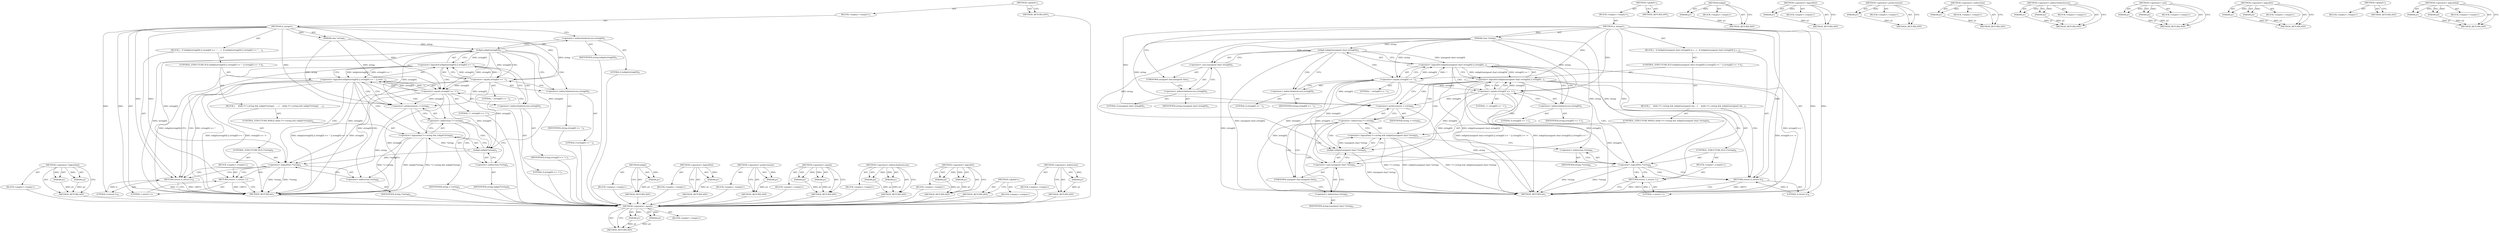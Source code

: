 digraph "&lt;operator&gt;.logicalAnd" {
vulnerable_86 [label=<(METHOD,&lt;operator&gt;.logicalAnd)>];
vulnerable_87 [label=<(PARAM,p1)>];
vulnerable_88 [label=<(PARAM,p2)>];
vulnerable_89 [label=<(BLOCK,&lt;empty&gt;,&lt;empty&gt;)>];
vulnerable_90 [label=<(METHOD_RETURN,ANY)>];
vulnerable_6 [label=<(METHOD,&lt;global&gt;)<SUB>1</SUB>>];
vulnerable_7 [label=<(BLOCK,&lt;empty&gt;,&lt;empty&gt;)<SUB>1</SUB>>];
vulnerable_8 [label=<(METHOD,is_integer)<SUB>1</SUB>>];
vulnerable_9 [label=<(PARAM,char *string)<SUB>1</SUB>>];
vulnerable_10 [label=<(BLOCK,{
  if (isdigit(string[0]) || string[0] == '-' ...,{
  if (isdigit(string[0]) || string[0] == '-' ...)<SUB>2</SUB>>];
vulnerable_11 [label=<(CONTROL_STRUCTURE,IF,if (isdigit(string[0]) || string[0] == '-' || string[0] == '+'))<SUB>3</SUB>>];
vulnerable_12 [label=<(&lt;operator&gt;.logicalOr,isdigit(string[0]) || string[0] == '-' || strin...)<SUB>3</SUB>>];
vulnerable_13 [label=<(&lt;operator&gt;.logicalOr,isdigit(string[0]) || string[0] == '-')<SUB>3</SUB>>];
vulnerable_14 [label=<(isdigit,isdigit(string[0]))<SUB>3</SUB>>];
vulnerable_15 [label=<(&lt;operator&gt;.indirectIndexAccess,string[0])<SUB>3</SUB>>];
vulnerable_16 [label=<(IDENTIFIER,string,isdigit(string[0]))<SUB>3</SUB>>];
vulnerable_17 [label=<(LITERAL,0,isdigit(string[0]))<SUB>3</SUB>>];
vulnerable_18 [label=<(&lt;operator&gt;.equals,string[0] == '-')<SUB>3</SUB>>];
vulnerable_19 [label=<(&lt;operator&gt;.indirectIndexAccess,string[0])<SUB>3</SUB>>];
vulnerable_20 [label=<(IDENTIFIER,string,string[0] == '-')<SUB>3</SUB>>];
vulnerable_21 [label=<(LITERAL,0,string[0] == '-')<SUB>3</SUB>>];
vulnerable_22 [label=<(LITERAL,'-',string[0] == '-')<SUB>3</SUB>>];
vulnerable_23 [label=<(&lt;operator&gt;.equals,string[0] == '+')<SUB>3</SUB>>];
vulnerable_24 [label=<(&lt;operator&gt;.indirectIndexAccess,string[0])<SUB>3</SUB>>];
vulnerable_25 [label=<(IDENTIFIER,string,string[0] == '+')<SUB>3</SUB>>];
vulnerable_26 [label=<(LITERAL,0,string[0] == '+')<SUB>3</SUB>>];
vulnerable_27 [label=<(LITERAL,'+',string[0] == '+')<SUB>3</SUB>>];
vulnerable_28 [label=<(BLOCK,{
    while (*++string &amp;&amp; isdigit(*string))
   ...,{
    while (*++string &amp;&amp; isdigit(*string))
   ...)<SUB>3</SUB>>];
vulnerable_29 [label=<(CONTROL_STRUCTURE,WHILE,while (*++string &amp;&amp; isdigit(*string)))<SUB>4</SUB>>];
vulnerable_30 [label=<(&lt;operator&gt;.logicalAnd,*++string &amp;&amp; isdigit(*string))<SUB>4</SUB>>];
vulnerable_31 [label=<(&lt;operator&gt;.indirection,*++string)<SUB>4</SUB>>];
vulnerable_32 [label=<(&lt;operator&gt;.preIncrement,++string)<SUB>4</SUB>>];
vulnerable_33 [label=<(IDENTIFIER,string,++string)<SUB>4</SUB>>];
vulnerable_34 [label=<(isdigit,isdigit(*string))<SUB>4</SUB>>];
vulnerable_35 [label=<(&lt;operator&gt;.indirection,*string)<SUB>4</SUB>>];
vulnerable_36 [label=<(IDENTIFIER,string,isdigit(*string))<SUB>4</SUB>>];
vulnerable_37 [label=<(CONTROL_STRUCTURE,IF,if (!*string))<SUB>6</SUB>>];
vulnerable_38 [label=<(&lt;operator&gt;.logicalNot,!*string)<SUB>6</SUB>>];
vulnerable_39 [label=<(&lt;operator&gt;.indirection,*string)<SUB>6</SUB>>];
vulnerable_40 [label=<(IDENTIFIER,string,!*string)<SUB>6</SUB>>];
vulnerable_41 [label=<(BLOCK,&lt;empty&gt;,&lt;empty&gt;)<SUB>7</SUB>>];
vulnerable_42 [label=<(RETURN,return 1;,return 1;)<SUB>7</SUB>>];
vulnerable_43 [label=<(LITERAL,1,return 1;)<SUB>7</SUB>>];
vulnerable_44 [label=<(RETURN,return 0;,return 0;)<SUB>9</SUB>>];
vulnerable_45 [label=<(LITERAL,0,return 0;)<SUB>9</SUB>>];
vulnerable_46 [label=<(METHOD_RETURN,int)<SUB>1</SUB>>];
vulnerable_48 [label=<(METHOD_RETURN,ANY)<SUB>1</SUB>>];
vulnerable_72 [label=<(METHOD,isdigit)>];
vulnerable_73 [label=<(PARAM,p1)>];
vulnerable_74 [label=<(BLOCK,&lt;empty&gt;,&lt;empty&gt;)>];
vulnerable_75 [label=<(METHOD_RETURN,ANY)>];
vulnerable_99 [label=<(METHOD,&lt;operator&gt;.logicalNot)>];
vulnerable_100 [label=<(PARAM,p1)>];
vulnerable_101 [label=<(BLOCK,&lt;empty&gt;,&lt;empty&gt;)>];
vulnerable_102 [label=<(METHOD_RETURN,ANY)>];
vulnerable_95 [label=<(METHOD,&lt;operator&gt;.preIncrement)>];
vulnerable_96 [label=<(PARAM,p1)>];
vulnerable_97 [label=<(BLOCK,&lt;empty&gt;,&lt;empty&gt;)>];
vulnerable_98 [label=<(METHOD_RETURN,ANY)>];
vulnerable_81 [label=<(METHOD,&lt;operator&gt;.equals)>];
vulnerable_82 [label=<(PARAM,p1)>];
vulnerable_83 [label=<(PARAM,p2)>];
vulnerable_84 [label=<(BLOCK,&lt;empty&gt;,&lt;empty&gt;)>];
vulnerable_85 [label=<(METHOD_RETURN,ANY)>];
vulnerable_76 [label=<(METHOD,&lt;operator&gt;.indirectIndexAccess)>];
vulnerable_77 [label=<(PARAM,p1)>];
vulnerable_78 [label=<(PARAM,p2)>];
vulnerable_79 [label=<(BLOCK,&lt;empty&gt;,&lt;empty&gt;)>];
vulnerable_80 [label=<(METHOD_RETURN,ANY)>];
vulnerable_67 [label=<(METHOD,&lt;operator&gt;.logicalOr)>];
vulnerable_68 [label=<(PARAM,p1)>];
vulnerable_69 [label=<(PARAM,p2)>];
vulnerable_70 [label=<(BLOCK,&lt;empty&gt;,&lt;empty&gt;)>];
vulnerable_71 [label=<(METHOD_RETURN,ANY)>];
vulnerable_61 [label=<(METHOD,&lt;global&gt;)<SUB>1</SUB>>];
vulnerable_62 [label=<(BLOCK,&lt;empty&gt;,&lt;empty&gt;)>];
vulnerable_63 [label=<(METHOD_RETURN,ANY)>];
vulnerable_91 [label=<(METHOD,&lt;operator&gt;.indirection)>];
vulnerable_92 [label=<(PARAM,p1)>];
vulnerable_93 [label=<(BLOCK,&lt;empty&gt;,&lt;empty&gt;)>];
vulnerable_94 [label=<(METHOD_RETURN,ANY)>];
fixed_90 [label=<(METHOD,&lt;operator&gt;.equals)>];
fixed_91 [label=<(PARAM,p1)>];
fixed_92 [label=<(PARAM,p2)>];
fixed_93 [label=<(BLOCK,&lt;empty&gt;,&lt;empty&gt;)>];
fixed_94 [label=<(METHOD_RETURN,ANY)>];
fixed_6 [label=<(METHOD,&lt;global&gt;)<SUB>1</SUB>>];
fixed_7 [label=<(BLOCK,&lt;empty&gt;,&lt;empty&gt;)<SUB>1</SUB>>];
fixed_8 [label=<(METHOD,is_integer)<SUB>1</SUB>>];
fixed_9 [label=<(PARAM,char *string)<SUB>1</SUB>>];
fixed_10 [label=<(BLOCK,{
  if (isdigit((unsigned char) string[0]) || s...,{
  if (isdigit((unsigned char) string[0]) || s...)<SUB>2</SUB>>];
fixed_11 [label=<(CONTROL_STRUCTURE,IF,if (isdigit((unsigned char) string[0]) || string[0] == '-' || string[0] == '+'))<SUB>3</SUB>>];
fixed_12 [label=<(&lt;operator&gt;.logicalOr,isdigit((unsigned char) string[0]) || string[0]...)<SUB>3</SUB>>];
fixed_13 [label=<(&lt;operator&gt;.logicalOr,isdigit((unsigned char) string[0]) || string[0]...)<SUB>3</SUB>>];
fixed_14 [label=<(isdigit,isdigit((unsigned char) string[0]))<SUB>3</SUB>>];
fixed_15 [label=<(&lt;operator&gt;.cast,(unsigned char) string[0])<SUB>3</SUB>>];
fixed_16 [label=<(UNKNOWN,unsigned char,unsigned char)<SUB>3</SUB>>];
fixed_17 [label=<(&lt;operator&gt;.indirectIndexAccess,string[0])<SUB>3</SUB>>];
fixed_18 [label=<(IDENTIFIER,string,(unsigned char) string[0])<SUB>3</SUB>>];
fixed_19 [label=<(LITERAL,0,(unsigned char) string[0])<SUB>3</SUB>>];
fixed_20 [label=<(&lt;operator&gt;.equals,string[0] == '-')<SUB>3</SUB>>];
fixed_21 [label=<(&lt;operator&gt;.indirectIndexAccess,string[0])<SUB>3</SUB>>];
fixed_22 [label=<(IDENTIFIER,string,string[0] == '-')<SUB>3</SUB>>];
fixed_23 [label=<(LITERAL,0,string[0] == '-')<SUB>3</SUB>>];
fixed_24 [label=<(LITERAL,'-',string[0] == '-')<SUB>3</SUB>>];
fixed_25 [label=<(&lt;operator&gt;.equals,string[0] == '+')<SUB>3</SUB>>];
fixed_26 [label=<(&lt;operator&gt;.indirectIndexAccess,string[0])<SUB>3</SUB>>];
fixed_27 [label=<(IDENTIFIER,string,string[0] == '+')<SUB>3</SUB>>];
fixed_28 [label=<(LITERAL,0,string[0] == '+')<SUB>3</SUB>>];
fixed_29 [label=<(LITERAL,'+',string[0] == '+')<SUB>3</SUB>>];
fixed_30 [label=<(BLOCK,{
    while (*++string &amp;&amp; isdigit((unsigned cha...,{
    while (*++string &amp;&amp; isdigit((unsigned cha...)<SUB>3</SUB>>];
fixed_31 [label=<(CONTROL_STRUCTURE,WHILE,while (*++string &amp;&amp; isdigit((unsigned char) *string)))<SUB>4</SUB>>];
fixed_32 [label=<(&lt;operator&gt;.logicalAnd,*++string &amp;&amp; isdigit((unsigned char) *string))<SUB>4</SUB>>];
fixed_33 [label=<(&lt;operator&gt;.indirection,*++string)<SUB>4</SUB>>];
fixed_34 [label=<(&lt;operator&gt;.preIncrement,++string)<SUB>4</SUB>>];
fixed_35 [label=<(IDENTIFIER,string,++string)<SUB>4</SUB>>];
fixed_36 [label=<(isdigit,isdigit((unsigned char) *string))<SUB>4</SUB>>];
fixed_37 [label=<(&lt;operator&gt;.cast,(unsigned char) *string)<SUB>4</SUB>>];
fixed_38 [label=<(UNKNOWN,unsigned char,unsigned char)<SUB>4</SUB>>];
fixed_39 [label=<(&lt;operator&gt;.indirection,*string)<SUB>4</SUB>>];
fixed_40 [label=<(IDENTIFIER,string,(unsigned char) *string)<SUB>4</SUB>>];
fixed_41 [label=<(CONTROL_STRUCTURE,IF,if (!*string))<SUB>6</SUB>>];
fixed_42 [label=<(&lt;operator&gt;.logicalNot,!*string)<SUB>6</SUB>>];
fixed_43 [label=<(&lt;operator&gt;.indirection,*string)<SUB>6</SUB>>];
fixed_44 [label=<(IDENTIFIER,string,!*string)<SUB>6</SUB>>];
fixed_45 [label=<(BLOCK,&lt;empty&gt;,&lt;empty&gt;)<SUB>7</SUB>>];
fixed_46 [label=<(RETURN,return 1;,return 1;)<SUB>7</SUB>>];
fixed_47 [label=<(LITERAL,1,return 1;)<SUB>7</SUB>>];
fixed_48 [label=<(RETURN,return 0;,return 0;)<SUB>9</SUB>>];
fixed_49 [label=<(LITERAL,0,return 0;)<SUB>9</SUB>>];
fixed_50 [label=<(METHOD_RETURN,int)<SUB>1</SUB>>];
fixed_52 [label=<(METHOD_RETURN,ANY)<SUB>1</SUB>>];
fixed_76 [label=<(METHOD,isdigit)>];
fixed_77 [label=<(PARAM,p1)>];
fixed_78 [label=<(BLOCK,&lt;empty&gt;,&lt;empty&gt;)>];
fixed_79 [label=<(METHOD_RETURN,ANY)>];
fixed_108 [label=<(METHOD,&lt;operator&gt;.logicalNot)>];
fixed_109 [label=<(PARAM,p1)>];
fixed_110 [label=<(BLOCK,&lt;empty&gt;,&lt;empty&gt;)>];
fixed_111 [label=<(METHOD_RETURN,ANY)>];
fixed_104 [label=<(METHOD,&lt;operator&gt;.preIncrement)>];
fixed_105 [label=<(PARAM,p1)>];
fixed_106 [label=<(BLOCK,&lt;empty&gt;,&lt;empty&gt;)>];
fixed_107 [label=<(METHOD_RETURN,ANY)>];
fixed_100 [label=<(METHOD,&lt;operator&gt;.indirection)>];
fixed_101 [label=<(PARAM,p1)>];
fixed_102 [label=<(BLOCK,&lt;empty&gt;,&lt;empty&gt;)>];
fixed_103 [label=<(METHOD_RETURN,ANY)>];
fixed_85 [label=<(METHOD,&lt;operator&gt;.indirectIndexAccess)>];
fixed_86 [label=<(PARAM,p1)>];
fixed_87 [label=<(PARAM,p2)>];
fixed_88 [label=<(BLOCK,&lt;empty&gt;,&lt;empty&gt;)>];
fixed_89 [label=<(METHOD_RETURN,ANY)>];
fixed_80 [label=<(METHOD,&lt;operator&gt;.cast)>];
fixed_81 [label=<(PARAM,p1)>];
fixed_82 [label=<(PARAM,p2)>];
fixed_83 [label=<(BLOCK,&lt;empty&gt;,&lt;empty&gt;)>];
fixed_84 [label=<(METHOD_RETURN,ANY)>];
fixed_71 [label=<(METHOD,&lt;operator&gt;.logicalOr)>];
fixed_72 [label=<(PARAM,p1)>];
fixed_73 [label=<(PARAM,p2)>];
fixed_74 [label=<(BLOCK,&lt;empty&gt;,&lt;empty&gt;)>];
fixed_75 [label=<(METHOD_RETURN,ANY)>];
fixed_65 [label=<(METHOD,&lt;global&gt;)<SUB>1</SUB>>];
fixed_66 [label=<(BLOCK,&lt;empty&gt;,&lt;empty&gt;)>];
fixed_67 [label=<(METHOD_RETURN,ANY)>];
fixed_95 [label=<(METHOD,&lt;operator&gt;.logicalAnd)>];
fixed_96 [label=<(PARAM,p1)>];
fixed_97 [label=<(PARAM,p2)>];
fixed_98 [label=<(BLOCK,&lt;empty&gt;,&lt;empty&gt;)>];
fixed_99 [label=<(METHOD_RETURN,ANY)>];
vulnerable_86 -> vulnerable_87  [key=0, label="AST: "];
vulnerable_86 -> vulnerable_87  [key=1, label="DDG: "];
vulnerable_86 -> vulnerable_89  [key=0, label="AST: "];
vulnerable_86 -> vulnerable_88  [key=0, label="AST: "];
vulnerable_86 -> vulnerable_88  [key=1, label="DDG: "];
vulnerable_86 -> vulnerable_90  [key=0, label="AST: "];
vulnerable_86 -> vulnerable_90  [key=1, label="CFG: "];
vulnerable_87 -> vulnerable_90  [key=0, label="DDG: p1"];
vulnerable_88 -> vulnerable_90  [key=0, label="DDG: p2"];
vulnerable_89 -> fixed_90  [key=0];
vulnerable_90 -> fixed_90  [key=0];
vulnerable_6 -> vulnerable_7  [key=0, label="AST: "];
vulnerable_6 -> vulnerable_48  [key=0, label="AST: "];
vulnerable_6 -> vulnerable_48  [key=1, label="CFG: "];
vulnerable_7 -> vulnerable_8  [key=0, label="AST: "];
vulnerable_8 -> vulnerable_9  [key=0, label="AST: "];
vulnerable_8 -> vulnerable_9  [key=1, label="DDG: "];
vulnerable_8 -> vulnerable_10  [key=0, label="AST: "];
vulnerable_8 -> vulnerable_46  [key=0, label="AST: "];
vulnerable_8 -> vulnerable_15  [key=0, label="CFG: "];
vulnerable_8 -> vulnerable_44  [key=0, label="DDG: "];
vulnerable_8 -> vulnerable_45  [key=0, label="DDG: "];
vulnerable_8 -> vulnerable_23  [key=0, label="DDG: "];
vulnerable_8 -> vulnerable_18  [key=0, label="DDG: "];
vulnerable_8 -> vulnerable_42  [key=0, label="DDG: "];
vulnerable_8 -> vulnerable_43  [key=0, label="DDG: "];
vulnerable_8 -> vulnerable_32  [key=0, label="DDG: "];
vulnerable_9 -> vulnerable_23  [key=0, label="DDG: string"];
vulnerable_9 -> vulnerable_14  [key=0, label="DDG: string"];
vulnerable_9 -> vulnerable_18  [key=0, label="DDG: string"];
vulnerable_9 -> vulnerable_32  [key=0, label="DDG: string"];
vulnerable_10 -> vulnerable_11  [key=0, label="AST: "];
vulnerable_10 -> vulnerable_44  [key=0, label="AST: "];
vulnerable_11 -> vulnerable_12  [key=0, label="AST: "];
vulnerable_11 -> vulnerable_28  [key=0, label="AST: "];
vulnerable_12 -> vulnerable_13  [key=0, label="AST: "];
vulnerable_12 -> vulnerable_23  [key=0, label="AST: "];
vulnerable_12 -> vulnerable_32  [key=0, label="CFG: "];
vulnerable_12 -> vulnerable_32  [key=1, label="CDG: "];
vulnerable_12 -> vulnerable_44  [key=0, label="CFG: "];
vulnerable_12 -> vulnerable_44  [key=1, label="CDG: "];
vulnerable_12 -> vulnerable_46  [key=0, label="DDG: isdigit(string[0]) || string[0] == '-'"];
vulnerable_12 -> vulnerable_46  [key=1, label="DDG: string[0] == '+'"];
vulnerable_12 -> vulnerable_46  [key=2, label="DDG: isdigit(string[0]) || string[0] == '-' || string[0] == '+'"];
vulnerable_12 -> vulnerable_30  [key=0, label="CDG: "];
vulnerable_12 -> vulnerable_38  [key=0, label="CDG: "];
vulnerable_12 -> vulnerable_39  [key=0, label="CDG: "];
vulnerable_12 -> vulnerable_31  [key=0, label="CDG: "];
vulnerable_13 -> vulnerable_14  [key=0, label="AST: "];
vulnerable_13 -> vulnerable_18  [key=0, label="AST: "];
vulnerable_13 -> vulnerable_12  [key=0, label="CFG: "];
vulnerable_13 -> vulnerable_12  [key=1, label="DDG: isdigit(string[0])"];
vulnerable_13 -> vulnerable_12  [key=2, label="DDG: string[0] == '-'"];
vulnerable_13 -> vulnerable_24  [key=0, label="CFG: "];
vulnerable_13 -> vulnerable_24  [key=1, label="CDG: "];
vulnerable_13 -> vulnerable_46  [key=0, label="DDG: isdigit(string[0])"];
vulnerable_13 -> vulnerable_46  [key=1, label="DDG: string[0] == '-'"];
vulnerable_13 -> vulnerable_23  [key=0, label="CDG: "];
vulnerable_14 -> vulnerable_15  [key=0, label="AST: "];
vulnerable_14 -> vulnerable_13  [key=0, label="CFG: "];
vulnerable_14 -> vulnerable_13  [key=1, label="DDG: string[0]"];
vulnerable_14 -> vulnerable_19  [key=0, label="CFG: "];
vulnerable_14 -> vulnerable_19  [key=1, label="CDG: "];
vulnerable_14 -> vulnerable_46  [key=0, label="DDG: string[0]"];
vulnerable_14 -> vulnerable_23  [key=0, label="DDG: string[0]"];
vulnerable_14 -> vulnerable_18  [key=0, label="DDG: string[0]"];
vulnerable_14 -> vulnerable_18  [key=1, label="CDG: "];
vulnerable_14 -> vulnerable_38  [key=0, label="DDG: string[0]"];
vulnerable_14 -> vulnerable_34  [key=0, label="DDG: string[0]"];
vulnerable_14 -> vulnerable_32  [key=0, label="DDG: string[0]"];
vulnerable_15 -> vulnerable_16  [key=0, label="AST: "];
vulnerable_15 -> vulnerable_17  [key=0, label="AST: "];
vulnerable_15 -> vulnerable_14  [key=0, label="CFG: "];
vulnerable_16 -> fixed_90  [key=0];
vulnerable_17 -> fixed_90  [key=0];
vulnerable_18 -> vulnerable_19  [key=0, label="AST: "];
vulnerable_18 -> vulnerable_22  [key=0, label="AST: "];
vulnerable_18 -> vulnerable_13  [key=0, label="CFG: "];
vulnerable_18 -> vulnerable_13  [key=1, label="DDG: string[0]"];
vulnerable_18 -> vulnerable_13  [key=2, label="DDG: '-'"];
vulnerable_18 -> vulnerable_46  [key=0, label="DDG: string[0]"];
vulnerable_18 -> vulnerable_23  [key=0, label="DDG: string[0]"];
vulnerable_18 -> vulnerable_38  [key=0, label="DDG: string[0]"];
vulnerable_18 -> vulnerable_34  [key=0, label="DDG: string[0]"];
vulnerable_18 -> vulnerable_32  [key=0, label="DDG: string[0]"];
vulnerable_19 -> vulnerable_20  [key=0, label="AST: "];
vulnerable_19 -> vulnerable_21  [key=0, label="AST: "];
vulnerable_19 -> vulnerable_18  [key=0, label="CFG: "];
vulnerable_20 -> fixed_90  [key=0];
vulnerable_21 -> fixed_90  [key=0];
vulnerable_22 -> fixed_90  [key=0];
vulnerable_23 -> vulnerable_24  [key=0, label="AST: "];
vulnerable_23 -> vulnerable_27  [key=0, label="AST: "];
vulnerable_23 -> vulnerable_12  [key=0, label="CFG: "];
vulnerable_23 -> vulnerable_12  [key=1, label="DDG: string[0]"];
vulnerable_23 -> vulnerable_12  [key=2, label="DDG: '+'"];
vulnerable_23 -> vulnerable_46  [key=0, label="DDG: string[0]"];
vulnerable_23 -> vulnerable_38  [key=0, label="DDG: string[0]"];
vulnerable_23 -> vulnerable_34  [key=0, label="DDG: string[0]"];
vulnerable_23 -> vulnerable_32  [key=0, label="DDG: string[0]"];
vulnerable_24 -> vulnerable_25  [key=0, label="AST: "];
vulnerable_24 -> vulnerable_26  [key=0, label="AST: "];
vulnerable_24 -> vulnerable_23  [key=0, label="CFG: "];
vulnerable_25 -> fixed_90  [key=0];
vulnerable_26 -> fixed_90  [key=0];
vulnerable_27 -> fixed_90  [key=0];
vulnerable_28 -> vulnerable_29  [key=0, label="AST: "];
vulnerable_28 -> vulnerable_37  [key=0, label="AST: "];
vulnerable_29 -> vulnerable_30  [key=0, label="AST: "];
vulnerable_30 -> vulnerable_31  [key=0, label="AST: "];
vulnerable_30 -> vulnerable_34  [key=0, label="AST: "];
vulnerable_30 -> vulnerable_39  [key=0, label="CFG: "];
vulnerable_30 -> vulnerable_46  [key=0, label="DDG: *++string"];
vulnerable_30 -> vulnerable_46  [key=1, label="DDG: isdigit(*string)"];
vulnerable_30 -> vulnerable_46  [key=2, label="DDG: *++string &amp;&amp; isdigit(*string)"];
vulnerable_31 -> vulnerable_32  [key=0, label="AST: "];
vulnerable_31 -> vulnerable_30  [key=0, label="CFG: "];
vulnerable_31 -> vulnerable_35  [key=0, label="CFG: "];
vulnerable_31 -> vulnerable_35  [key=1, label="CDG: "];
vulnerable_31 -> vulnerable_34  [key=0, label="CDG: "];
vulnerable_32 -> vulnerable_33  [key=0, label="AST: "];
vulnerable_32 -> vulnerable_31  [key=0, label="CFG: "];
vulnerable_32 -> vulnerable_46  [key=0, label="DDG: string"];
vulnerable_33 -> fixed_90  [key=0];
vulnerable_34 -> vulnerable_35  [key=0, label="AST: "];
vulnerable_34 -> vulnerable_30  [key=0, label="CFG: "];
vulnerable_34 -> vulnerable_30  [key=1, label="DDG: *string"];
vulnerable_34 -> vulnerable_38  [key=0, label="DDG: *string"];
vulnerable_35 -> vulnerable_36  [key=0, label="AST: "];
vulnerable_35 -> vulnerable_34  [key=0, label="CFG: "];
vulnerable_36 -> fixed_90  [key=0];
vulnerable_37 -> vulnerable_38  [key=0, label="AST: "];
vulnerable_37 -> vulnerable_41  [key=0, label="AST: "];
vulnerable_38 -> vulnerable_39  [key=0, label="AST: "];
vulnerable_38 -> vulnerable_42  [key=0, label="CFG: "];
vulnerable_38 -> vulnerable_42  [key=1, label="CDG: "];
vulnerable_38 -> vulnerable_44  [key=0, label="CFG: "];
vulnerable_38 -> vulnerable_44  [key=1, label="CDG: "];
vulnerable_38 -> vulnerable_46  [key=0, label="DDG: *string"];
vulnerable_38 -> vulnerable_46  [key=1, label="DDG: !*string"];
vulnerable_39 -> vulnerable_40  [key=0, label="AST: "];
vulnerable_39 -> vulnerable_38  [key=0, label="CFG: "];
vulnerable_40 -> fixed_90  [key=0];
vulnerable_41 -> vulnerable_42  [key=0, label="AST: "];
vulnerable_42 -> vulnerable_43  [key=0, label="AST: "];
vulnerable_42 -> vulnerable_46  [key=0, label="CFG: "];
vulnerable_42 -> vulnerable_46  [key=1, label="DDG: &lt;RET&gt;"];
vulnerable_43 -> vulnerable_42  [key=0, label="DDG: 1"];
vulnerable_44 -> vulnerable_45  [key=0, label="AST: "];
vulnerable_44 -> vulnerable_46  [key=0, label="CFG: "];
vulnerable_44 -> vulnerable_46  [key=1, label="DDG: &lt;RET&gt;"];
vulnerable_45 -> vulnerable_44  [key=0, label="DDG: 0"];
vulnerable_46 -> fixed_90  [key=0];
vulnerable_48 -> fixed_90  [key=0];
vulnerable_72 -> vulnerable_73  [key=0, label="AST: "];
vulnerable_72 -> vulnerable_73  [key=1, label="DDG: "];
vulnerable_72 -> vulnerable_74  [key=0, label="AST: "];
vulnerable_72 -> vulnerable_75  [key=0, label="AST: "];
vulnerable_72 -> vulnerable_75  [key=1, label="CFG: "];
vulnerable_73 -> vulnerable_75  [key=0, label="DDG: p1"];
vulnerable_74 -> fixed_90  [key=0];
vulnerable_75 -> fixed_90  [key=0];
vulnerable_99 -> vulnerable_100  [key=0, label="AST: "];
vulnerable_99 -> vulnerable_100  [key=1, label="DDG: "];
vulnerable_99 -> vulnerable_101  [key=0, label="AST: "];
vulnerable_99 -> vulnerable_102  [key=0, label="AST: "];
vulnerable_99 -> vulnerable_102  [key=1, label="CFG: "];
vulnerable_100 -> vulnerable_102  [key=0, label="DDG: p1"];
vulnerable_101 -> fixed_90  [key=0];
vulnerable_102 -> fixed_90  [key=0];
vulnerable_95 -> vulnerable_96  [key=0, label="AST: "];
vulnerable_95 -> vulnerable_96  [key=1, label="DDG: "];
vulnerable_95 -> vulnerable_97  [key=0, label="AST: "];
vulnerable_95 -> vulnerable_98  [key=0, label="AST: "];
vulnerable_95 -> vulnerable_98  [key=1, label="CFG: "];
vulnerable_96 -> vulnerable_98  [key=0, label="DDG: p1"];
vulnerable_97 -> fixed_90  [key=0];
vulnerable_98 -> fixed_90  [key=0];
vulnerable_81 -> vulnerable_82  [key=0, label="AST: "];
vulnerable_81 -> vulnerable_82  [key=1, label="DDG: "];
vulnerable_81 -> vulnerable_84  [key=0, label="AST: "];
vulnerable_81 -> vulnerable_83  [key=0, label="AST: "];
vulnerable_81 -> vulnerable_83  [key=1, label="DDG: "];
vulnerable_81 -> vulnerable_85  [key=0, label="AST: "];
vulnerable_81 -> vulnerable_85  [key=1, label="CFG: "];
vulnerable_82 -> vulnerable_85  [key=0, label="DDG: p1"];
vulnerable_83 -> vulnerable_85  [key=0, label="DDG: p2"];
vulnerable_84 -> fixed_90  [key=0];
vulnerable_85 -> fixed_90  [key=0];
vulnerable_76 -> vulnerable_77  [key=0, label="AST: "];
vulnerable_76 -> vulnerable_77  [key=1, label="DDG: "];
vulnerable_76 -> vulnerable_79  [key=0, label="AST: "];
vulnerable_76 -> vulnerable_78  [key=0, label="AST: "];
vulnerable_76 -> vulnerable_78  [key=1, label="DDG: "];
vulnerable_76 -> vulnerable_80  [key=0, label="AST: "];
vulnerable_76 -> vulnerable_80  [key=1, label="CFG: "];
vulnerable_77 -> vulnerable_80  [key=0, label="DDG: p1"];
vulnerable_78 -> vulnerable_80  [key=0, label="DDG: p2"];
vulnerable_79 -> fixed_90  [key=0];
vulnerable_80 -> fixed_90  [key=0];
vulnerable_67 -> vulnerable_68  [key=0, label="AST: "];
vulnerable_67 -> vulnerable_68  [key=1, label="DDG: "];
vulnerable_67 -> vulnerable_70  [key=0, label="AST: "];
vulnerable_67 -> vulnerable_69  [key=0, label="AST: "];
vulnerable_67 -> vulnerable_69  [key=1, label="DDG: "];
vulnerable_67 -> vulnerable_71  [key=0, label="AST: "];
vulnerable_67 -> vulnerable_71  [key=1, label="CFG: "];
vulnerable_68 -> vulnerable_71  [key=0, label="DDG: p1"];
vulnerable_69 -> vulnerable_71  [key=0, label="DDG: p2"];
vulnerable_70 -> fixed_90  [key=0];
vulnerable_71 -> fixed_90  [key=0];
vulnerable_61 -> vulnerable_62  [key=0, label="AST: "];
vulnerable_61 -> vulnerable_63  [key=0, label="AST: "];
vulnerable_61 -> vulnerable_63  [key=1, label="CFG: "];
vulnerable_62 -> fixed_90  [key=0];
vulnerable_63 -> fixed_90  [key=0];
vulnerable_91 -> vulnerable_92  [key=0, label="AST: "];
vulnerable_91 -> vulnerable_92  [key=1, label="DDG: "];
vulnerable_91 -> vulnerable_93  [key=0, label="AST: "];
vulnerable_91 -> vulnerable_94  [key=0, label="AST: "];
vulnerable_91 -> vulnerable_94  [key=1, label="CFG: "];
vulnerable_92 -> vulnerable_94  [key=0, label="DDG: p1"];
vulnerable_93 -> fixed_90  [key=0];
vulnerable_94 -> fixed_90  [key=0];
fixed_90 -> fixed_91  [key=0, label="AST: "];
fixed_90 -> fixed_91  [key=1, label="DDG: "];
fixed_90 -> fixed_93  [key=0, label="AST: "];
fixed_90 -> fixed_92  [key=0, label="AST: "];
fixed_90 -> fixed_92  [key=1, label="DDG: "];
fixed_90 -> fixed_94  [key=0, label="AST: "];
fixed_90 -> fixed_94  [key=1, label="CFG: "];
fixed_91 -> fixed_94  [key=0, label="DDG: p1"];
fixed_92 -> fixed_94  [key=0, label="DDG: p2"];
fixed_6 -> fixed_7  [key=0, label="AST: "];
fixed_6 -> fixed_52  [key=0, label="AST: "];
fixed_6 -> fixed_52  [key=1, label="CFG: "];
fixed_7 -> fixed_8  [key=0, label="AST: "];
fixed_8 -> fixed_9  [key=0, label="AST: "];
fixed_8 -> fixed_9  [key=1, label="DDG: "];
fixed_8 -> fixed_10  [key=0, label="AST: "];
fixed_8 -> fixed_50  [key=0, label="AST: "];
fixed_8 -> fixed_16  [key=0, label="CFG: "];
fixed_8 -> fixed_48  [key=0, label="DDG: "];
fixed_8 -> fixed_49  [key=0, label="DDG: "];
fixed_8 -> fixed_25  [key=0, label="DDG: "];
fixed_8 -> fixed_20  [key=0, label="DDG: "];
fixed_8 -> fixed_46  [key=0, label="DDG: "];
fixed_8 -> fixed_47  [key=0, label="DDG: "];
fixed_8 -> fixed_34  [key=0, label="DDG: "];
fixed_9 -> fixed_25  [key=0, label="DDG: string"];
fixed_9 -> fixed_14  [key=0, label="DDG: string"];
fixed_9 -> fixed_20  [key=0, label="DDG: string"];
fixed_9 -> fixed_42  [key=0, label="DDG: string"];
fixed_9 -> fixed_15  [key=0, label="DDG: string"];
fixed_9 -> fixed_36  [key=0, label="DDG: string"];
fixed_9 -> fixed_34  [key=0, label="DDG: string"];
fixed_9 -> fixed_37  [key=0, label="DDG: string"];
fixed_10 -> fixed_11  [key=0, label="AST: "];
fixed_10 -> fixed_48  [key=0, label="AST: "];
fixed_11 -> fixed_12  [key=0, label="AST: "];
fixed_11 -> fixed_30  [key=0, label="AST: "];
fixed_12 -> fixed_13  [key=0, label="AST: "];
fixed_12 -> fixed_25  [key=0, label="AST: "];
fixed_12 -> fixed_34  [key=0, label="CFG: "];
fixed_12 -> fixed_34  [key=1, label="CDG: "];
fixed_12 -> fixed_48  [key=0, label="CFG: "];
fixed_12 -> fixed_48  [key=1, label="CDG: "];
fixed_12 -> fixed_50  [key=0, label="DDG: isdigit((unsigned char) string[0]) || string[0] == '-'"];
fixed_12 -> fixed_50  [key=1, label="DDG: string[0] == '+'"];
fixed_12 -> fixed_50  [key=2, label="DDG: isdigit((unsigned char) string[0]) || string[0] == '-' || string[0] == '+'"];
fixed_12 -> fixed_32  [key=0, label="CDG: "];
fixed_12 -> fixed_33  [key=0, label="CDG: "];
fixed_12 -> fixed_42  [key=0, label="CDG: "];
fixed_12 -> fixed_43  [key=0, label="CDG: "];
fixed_13 -> fixed_14  [key=0, label="AST: "];
fixed_13 -> fixed_20  [key=0, label="AST: "];
fixed_13 -> fixed_12  [key=0, label="CFG: "];
fixed_13 -> fixed_12  [key=1, label="DDG: isdigit((unsigned char) string[0])"];
fixed_13 -> fixed_12  [key=2, label="DDG: string[0] == '-'"];
fixed_13 -> fixed_26  [key=0, label="CFG: "];
fixed_13 -> fixed_26  [key=1, label="CDG: "];
fixed_13 -> fixed_50  [key=0, label="DDG: isdigit((unsigned char) string[0])"];
fixed_13 -> fixed_50  [key=1, label="DDG: string[0] == '-'"];
fixed_13 -> fixed_25  [key=0, label="CDG: "];
fixed_14 -> fixed_15  [key=0, label="AST: "];
fixed_14 -> fixed_13  [key=0, label="CFG: "];
fixed_14 -> fixed_13  [key=1, label="DDG: (unsigned char) string[0]"];
fixed_14 -> fixed_21  [key=0, label="CFG: "];
fixed_14 -> fixed_21  [key=1, label="CDG: "];
fixed_14 -> fixed_50  [key=0, label="DDG: (unsigned char) string[0]"];
fixed_14 -> fixed_20  [key=0, label="CDG: "];
fixed_15 -> fixed_16  [key=0, label="AST: "];
fixed_15 -> fixed_17  [key=0, label="AST: "];
fixed_15 -> fixed_14  [key=0, label="CFG: "];
fixed_15 -> fixed_50  [key=0, label="DDG: string[0]"];
fixed_16 -> fixed_17  [key=0, label="CFG: "];
fixed_17 -> fixed_18  [key=0, label="AST: "];
fixed_17 -> fixed_19  [key=0, label="AST: "];
fixed_17 -> fixed_15  [key=0, label="CFG: "];
fixed_20 -> fixed_21  [key=0, label="AST: "];
fixed_20 -> fixed_24  [key=0, label="AST: "];
fixed_20 -> fixed_13  [key=0, label="CFG: "];
fixed_20 -> fixed_13  [key=1, label="DDG: string[0]"];
fixed_20 -> fixed_13  [key=2, label="DDG: '-'"];
fixed_20 -> fixed_50  [key=0, label="DDG: string[0]"];
fixed_20 -> fixed_25  [key=0, label="DDG: string[0]"];
fixed_20 -> fixed_42  [key=0, label="DDG: string[0]"];
fixed_20 -> fixed_36  [key=0, label="DDG: string[0]"];
fixed_20 -> fixed_34  [key=0, label="DDG: string[0]"];
fixed_20 -> fixed_37  [key=0, label="DDG: string[0]"];
fixed_21 -> fixed_22  [key=0, label="AST: "];
fixed_21 -> fixed_23  [key=0, label="AST: "];
fixed_21 -> fixed_20  [key=0, label="CFG: "];
fixed_25 -> fixed_26  [key=0, label="AST: "];
fixed_25 -> fixed_29  [key=0, label="AST: "];
fixed_25 -> fixed_12  [key=0, label="CFG: "];
fixed_25 -> fixed_12  [key=1, label="DDG: string[0]"];
fixed_25 -> fixed_12  [key=2, label="DDG: '+'"];
fixed_25 -> fixed_50  [key=0, label="DDG: string[0]"];
fixed_25 -> fixed_42  [key=0, label="DDG: string[0]"];
fixed_25 -> fixed_36  [key=0, label="DDG: string[0]"];
fixed_25 -> fixed_34  [key=0, label="DDG: string[0]"];
fixed_25 -> fixed_37  [key=0, label="DDG: string[0]"];
fixed_26 -> fixed_27  [key=0, label="AST: "];
fixed_26 -> fixed_28  [key=0, label="AST: "];
fixed_26 -> fixed_25  [key=0, label="CFG: "];
fixed_30 -> fixed_31  [key=0, label="AST: "];
fixed_30 -> fixed_41  [key=0, label="AST: "];
fixed_31 -> fixed_32  [key=0, label="AST: "];
fixed_32 -> fixed_33  [key=0, label="AST: "];
fixed_32 -> fixed_36  [key=0, label="AST: "];
fixed_32 -> fixed_43  [key=0, label="CFG: "];
fixed_32 -> fixed_50  [key=0, label="DDG: *++string"];
fixed_32 -> fixed_50  [key=1, label="DDG: isdigit((unsigned char) *string)"];
fixed_32 -> fixed_50  [key=2, label="DDG: *++string &amp;&amp; isdigit((unsigned char) *string)"];
fixed_33 -> fixed_34  [key=0, label="AST: "];
fixed_33 -> fixed_38  [key=0, label="CFG: "];
fixed_33 -> fixed_38  [key=1, label="CDG: "];
fixed_33 -> fixed_32  [key=0, label="CFG: "];
fixed_33 -> fixed_36  [key=0, label="CDG: "];
fixed_33 -> fixed_37  [key=0, label="CDG: "];
fixed_33 -> fixed_39  [key=0, label="CDG: "];
fixed_34 -> fixed_35  [key=0, label="AST: "];
fixed_34 -> fixed_33  [key=0, label="CFG: "];
fixed_34 -> fixed_50  [key=0, label="DDG: string"];
fixed_36 -> fixed_37  [key=0, label="AST: "];
fixed_36 -> fixed_32  [key=0, label="CFG: "];
fixed_36 -> fixed_32  [key=1, label="DDG: (unsigned char) *string"];
fixed_36 -> fixed_50  [key=0, label="DDG: (unsigned char) *string"];
fixed_37 -> fixed_38  [key=0, label="AST: "];
fixed_37 -> fixed_39  [key=0, label="AST: "];
fixed_37 -> fixed_36  [key=0, label="CFG: "];
fixed_38 -> fixed_39  [key=0, label="CFG: "];
fixed_39 -> fixed_40  [key=0, label="AST: "];
fixed_39 -> fixed_37  [key=0, label="CFG: "];
fixed_41 -> fixed_42  [key=0, label="AST: "];
fixed_41 -> fixed_45  [key=0, label="AST: "];
fixed_42 -> fixed_43  [key=0, label="AST: "];
fixed_42 -> fixed_46  [key=0, label="CFG: "];
fixed_42 -> fixed_46  [key=1, label="CDG: "];
fixed_42 -> fixed_48  [key=0, label="CFG: "];
fixed_42 -> fixed_48  [key=1, label="CDG: "];
fixed_42 -> fixed_50  [key=0, label="DDG: *string"];
fixed_42 -> fixed_50  [key=1, label="DDG: !*string"];
fixed_43 -> fixed_44  [key=0, label="AST: "];
fixed_43 -> fixed_42  [key=0, label="CFG: "];
fixed_45 -> fixed_46  [key=0, label="AST: "];
fixed_46 -> fixed_47  [key=0, label="AST: "];
fixed_46 -> fixed_50  [key=0, label="CFG: "];
fixed_46 -> fixed_50  [key=1, label="DDG: &lt;RET&gt;"];
fixed_47 -> fixed_46  [key=0, label="DDG: 1"];
fixed_48 -> fixed_49  [key=0, label="AST: "];
fixed_48 -> fixed_50  [key=0, label="CFG: "];
fixed_48 -> fixed_50  [key=1, label="DDG: &lt;RET&gt;"];
fixed_49 -> fixed_48  [key=0, label="DDG: 0"];
fixed_76 -> fixed_77  [key=0, label="AST: "];
fixed_76 -> fixed_77  [key=1, label="DDG: "];
fixed_76 -> fixed_78  [key=0, label="AST: "];
fixed_76 -> fixed_79  [key=0, label="AST: "];
fixed_76 -> fixed_79  [key=1, label="CFG: "];
fixed_77 -> fixed_79  [key=0, label="DDG: p1"];
fixed_108 -> fixed_109  [key=0, label="AST: "];
fixed_108 -> fixed_109  [key=1, label="DDG: "];
fixed_108 -> fixed_110  [key=0, label="AST: "];
fixed_108 -> fixed_111  [key=0, label="AST: "];
fixed_108 -> fixed_111  [key=1, label="CFG: "];
fixed_109 -> fixed_111  [key=0, label="DDG: p1"];
fixed_104 -> fixed_105  [key=0, label="AST: "];
fixed_104 -> fixed_105  [key=1, label="DDG: "];
fixed_104 -> fixed_106  [key=0, label="AST: "];
fixed_104 -> fixed_107  [key=0, label="AST: "];
fixed_104 -> fixed_107  [key=1, label="CFG: "];
fixed_105 -> fixed_107  [key=0, label="DDG: p1"];
fixed_100 -> fixed_101  [key=0, label="AST: "];
fixed_100 -> fixed_101  [key=1, label="DDG: "];
fixed_100 -> fixed_102  [key=0, label="AST: "];
fixed_100 -> fixed_103  [key=0, label="AST: "];
fixed_100 -> fixed_103  [key=1, label="CFG: "];
fixed_101 -> fixed_103  [key=0, label="DDG: p1"];
fixed_85 -> fixed_86  [key=0, label="AST: "];
fixed_85 -> fixed_86  [key=1, label="DDG: "];
fixed_85 -> fixed_88  [key=0, label="AST: "];
fixed_85 -> fixed_87  [key=0, label="AST: "];
fixed_85 -> fixed_87  [key=1, label="DDG: "];
fixed_85 -> fixed_89  [key=0, label="AST: "];
fixed_85 -> fixed_89  [key=1, label="CFG: "];
fixed_86 -> fixed_89  [key=0, label="DDG: p1"];
fixed_87 -> fixed_89  [key=0, label="DDG: p2"];
fixed_80 -> fixed_81  [key=0, label="AST: "];
fixed_80 -> fixed_81  [key=1, label="DDG: "];
fixed_80 -> fixed_83  [key=0, label="AST: "];
fixed_80 -> fixed_82  [key=0, label="AST: "];
fixed_80 -> fixed_82  [key=1, label="DDG: "];
fixed_80 -> fixed_84  [key=0, label="AST: "];
fixed_80 -> fixed_84  [key=1, label="CFG: "];
fixed_81 -> fixed_84  [key=0, label="DDG: p1"];
fixed_82 -> fixed_84  [key=0, label="DDG: p2"];
fixed_71 -> fixed_72  [key=0, label="AST: "];
fixed_71 -> fixed_72  [key=1, label="DDG: "];
fixed_71 -> fixed_74  [key=0, label="AST: "];
fixed_71 -> fixed_73  [key=0, label="AST: "];
fixed_71 -> fixed_73  [key=1, label="DDG: "];
fixed_71 -> fixed_75  [key=0, label="AST: "];
fixed_71 -> fixed_75  [key=1, label="CFG: "];
fixed_72 -> fixed_75  [key=0, label="DDG: p1"];
fixed_73 -> fixed_75  [key=0, label="DDG: p2"];
fixed_65 -> fixed_66  [key=0, label="AST: "];
fixed_65 -> fixed_67  [key=0, label="AST: "];
fixed_65 -> fixed_67  [key=1, label="CFG: "];
fixed_95 -> fixed_96  [key=0, label="AST: "];
fixed_95 -> fixed_96  [key=1, label="DDG: "];
fixed_95 -> fixed_98  [key=0, label="AST: "];
fixed_95 -> fixed_97  [key=0, label="AST: "];
fixed_95 -> fixed_97  [key=1, label="DDG: "];
fixed_95 -> fixed_99  [key=0, label="AST: "];
fixed_95 -> fixed_99  [key=1, label="CFG: "];
fixed_96 -> fixed_99  [key=0, label="DDG: p1"];
fixed_97 -> fixed_99  [key=0, label="DDG: p2"];
}
